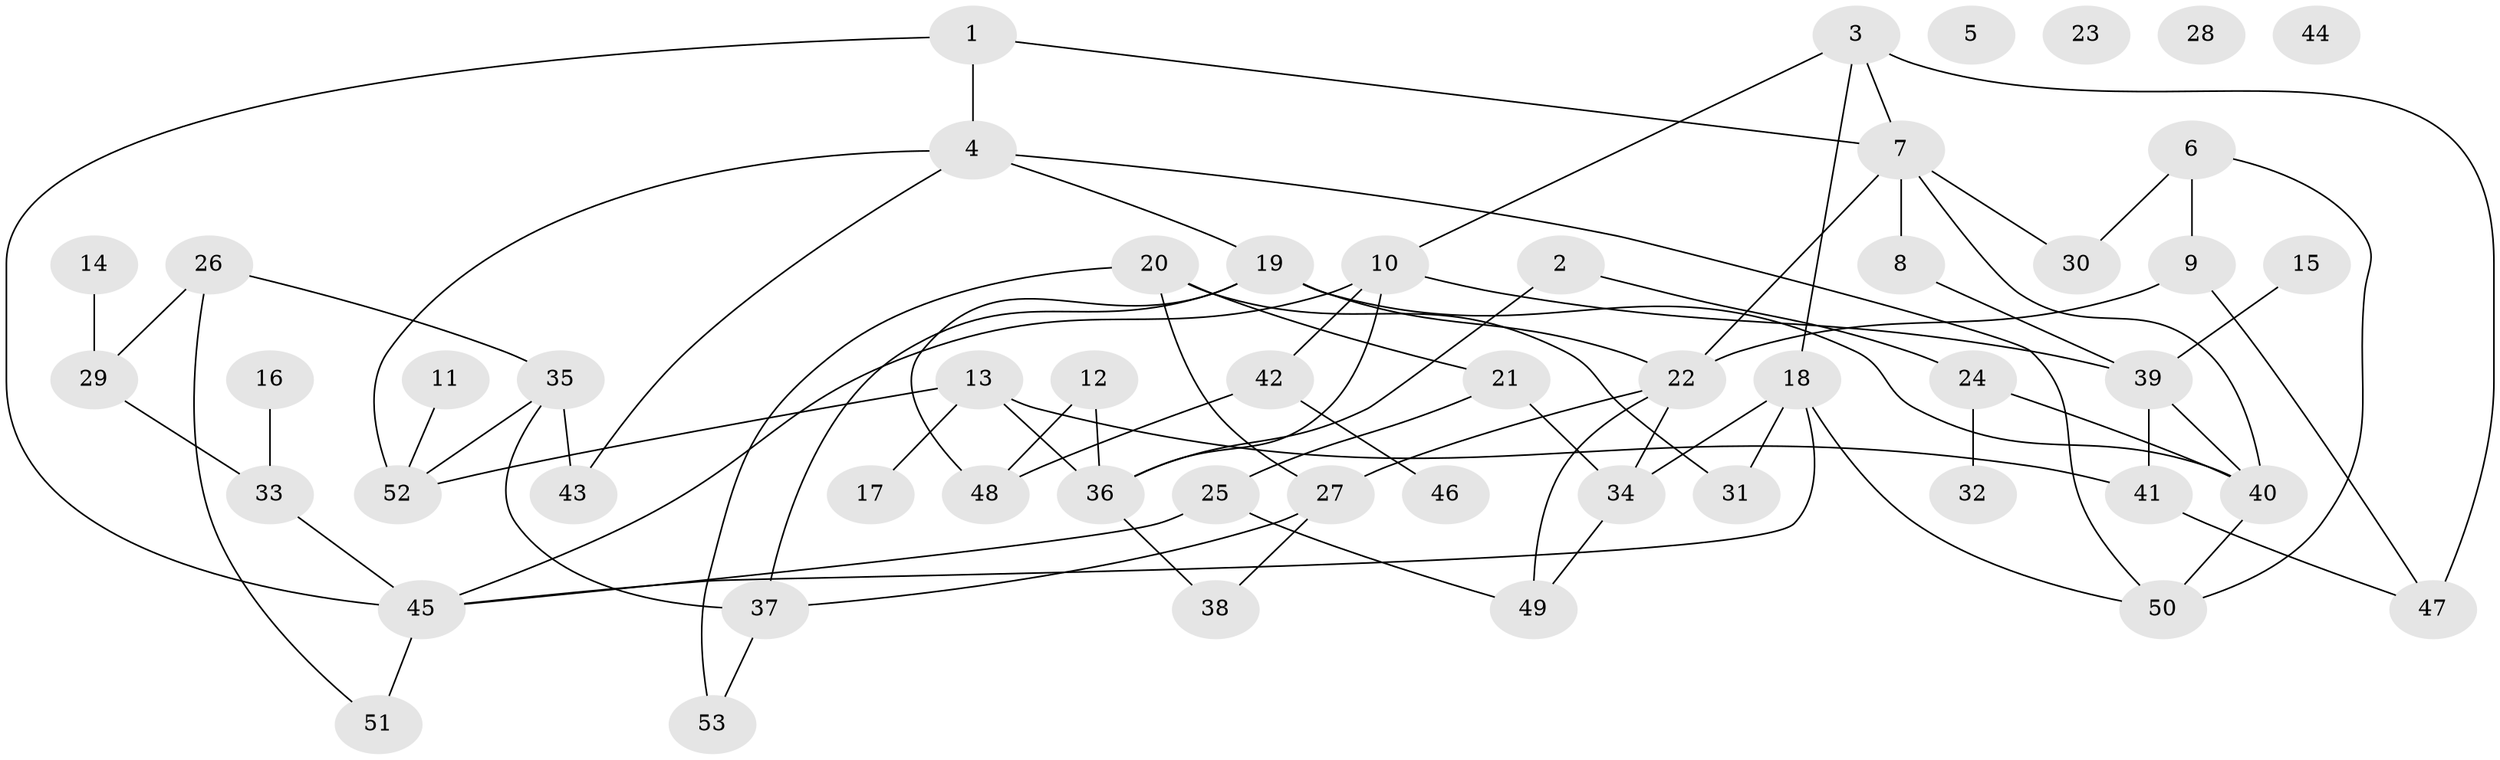 // Generated by graph-tools (version 1.1) at 2025/39/03/09/25 04:39:45]
// undirected, 53 vertices, 78 edges
graph export_dot {
graph [start="1"]
  node [color=gray90,style=filled];
  1;
  2;
  3;
  4;
  5;
  6;
  7;
  8;
  9;
  10;
  11;
  12;
  13;
  14;
  15;
  16;
  17;
  18;
  19;
  20;
  21;
  22;
  23;
  24;
  25;
  26;
  27;
  28;
  29;
  30;
  31;
  32;
  33;
  34;
  35;
  36;
  37;
  38;
  39;
  40;
  41;
  42;
  43;
  44;
  45;
  46;
  47;
  48;
  49;
  50;
  51;
  52;
  53;
  1 -- 4;
  1 -- 7;
  1 -- 45;
  2 -- 24;
  2 -- 36;
  3 -- 7;
  3 -- 10;
  3 -- 18;
  3 -- 47;
  4 -- 19;
  4 -- 43;
  4 -- 50;
  4 -- 52;
  6 -- 9;
  6 -- 30;
  6 -- 50;
  7 -- 8;
  7 -- 22;
  7 -- 30;
  7 -- 40;
  8 -- 39;
  9 -- 22;
  9 -- 47;
  10 -- 36;
  10 -- 39;
  10 -- 42;
  10 -- 45;
  11 -- 52;
  12 -- 36;
  12 -- 48;
  13 -- 17;
  13 -- 36;
  13 -- 41;
  13 -- 52;
  14 -- 29;
  15 -- 39;
  16 -- 33;
  18 -- 31;
  18 -- 34;
  18 -- 45;
  18 -- 50;
  19 -- 22;
  19 -- 37;
  19 -- 40;
  19 -- 48;
  20 -- 21;
  20 -- 27;
  20 -- 31;
  20 -- 53;
  21 -- 25;
  21 -- 34;
  22 -- 27;
  22 -- 34;
  22 -- 49;
  24 -- 32;
  24 -- 40;
  25 -- 45;
  25 -- 49;
  26 -- 29;
  26 -- 35;
  26 -- 51;
  27 -- 37;
  27 -- 38;
  29 -- 33;
  33 -- 45;
  34 -- 49;
  35 -- 37;
  35 -- 43;
  35 -- 52;
  36 -- 38;
  37 -- 53;
  39 -- 40;
  39 -- 41;
  40 -- 50;
  41 -- 47;
  42 -- 46;
  42 -- 48;
  45 -- 51;
}
